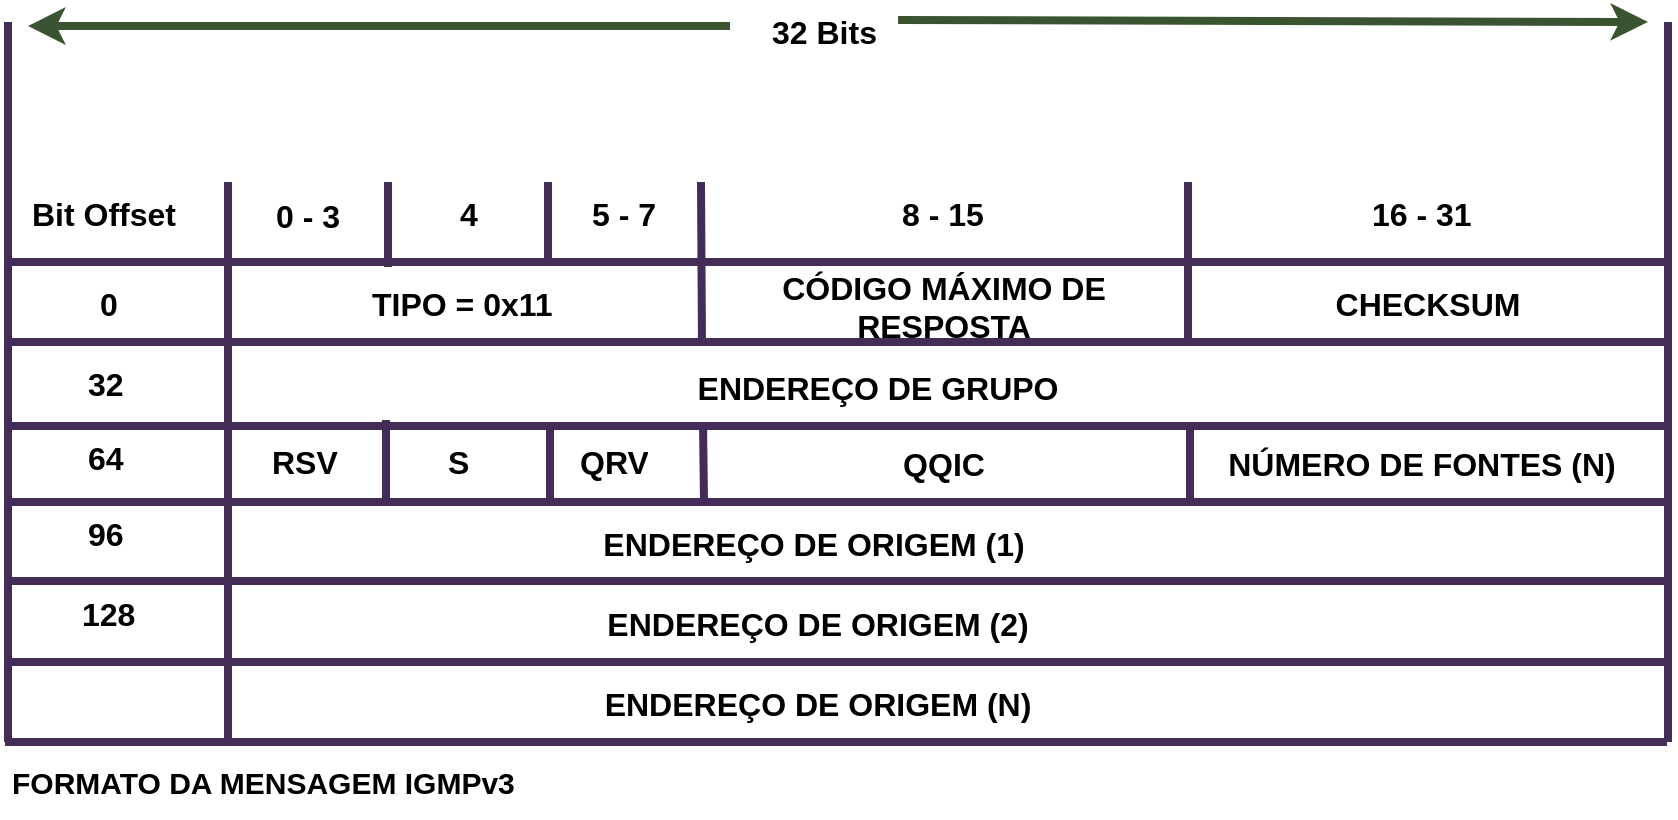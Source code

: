 <mxfile version="26.0.10">
  <diagram name="Página-1" id="RsyaZGnKzZuYgTZht-ri">
    <mxGraphModel dx="1194" dy="716" grid="1" gridSize="10" guides="1" tooltips="1" connect="1" arrows="1" fold="1" page="1" pageScale="1" pageWidth="827" pageHeight="1169" math="0" shadow="0">
      <root>
        <mxCell id="0" />
        <mxCell id="1" parent="0" />
        <mxCell id="dRNNjarhrwVg-8_Ku8zv-1" value="32 Bits" style="text;html=1;whiteSpace=wrap;overflow=hidden;rounded=0;fontFamily=Helvetica;fontSize=16;fontStyle=1;fontColor=light-dark(#000000,#FFD966);" parent="1" vertex="1">
          <mxGeometry x="510" y="229" width="80" height="30" as="geometry" />
        </mxCell>
        <mxCell id="dRNNjarhrwVg-8_Ku8zv-2" value="" style="endArrow=classic;html=1;rounded=0;hachureGap=4;fontFamily=Architects Daughter;fontSource=https%3A%2F%2Ffonts.googleapis.com%2Fcss%3Ffamily%3DArchitects%2BDaughter;fontSize=16;strokeWidth=4;fillColor=#6d8764;strokeColor=#3A5431;" parent="1" edge="1">
          <mxGeometry width="50" height="50" relative="1" as="geometry">
            <mxPoint x="491" y="242" as="sourcePoint" />
            <mxPoint x="140" y="242" as="targetPoint" />
          </mxGeometry>
        </mxCell>
        <mxCell id="dRNNjarhrwVg-8_Ku8zv-3" value="" style="endArrow=none;html=1;rounded=0;hachureGap=4;fontFamily=Architects Daughter;fontSource=https%3A%2F%2Ffonts.googleapis.com%2Fcss%3Ffamily%3DArchitects%2BDaughter;fontSize=16;strokeWidth=4;startFill=1;startArrow=classic;fillColor=#6d8764;strokeColor=#3A5431;entryX=0.813;entryY=0.333;entryDx=0;entryDy=0;entryPerimeter=0;" parent="1" edge="1" target="dRNNjarhrwVg-8_Ku8zv-1">
          <mxGeometry width="50" height="50" relative="1" as="geometry">
            <mxPoint x="950" y="240" as="sourcePoint" />
            <mxPoint x="750" y="240" as="targetPoint" />
          </mxGeometry>
        </mxCell>
        <mxCell id="dRNNjarhrwVg-8_Ku8zv-5" value="Bit Offset" style="text;html=1;whiteSpace=wrap;overflow=hidden;rounded=0;fontFamily=Helvetica;fontSize=16;fontStyle=1;fontColor=light-dark(#000000,#FFD966);" parent="1" vertex="1">
          <mxGeometry x="140" y="320" width="80" height="30" as="geometry" />
        </mxCell>
        <mxCell id="dRNNjarhrwVg-8_Ku8zv-6" value="TIPO = 0x11" style="text;html=1;whiteSpace=wrap;overflow=hidden;rounded=0;fontFamily=Helvetica;fontSize=16;fontStyle=1;fontColor=light-dark(#000000,#FFD966);" parent="1" vertex="1">
          <mxGeometry x="310" y="365" width="106" height="30" as="geometry" />
        </mxCell>
        <mxCell id="dRNNjarhrwVg-8_Ku8zv-7" value="QQIC" style="text;html=1;whiteSpace=wrap;overflow=hidden;rounded=0;fontFamily=Helvetica;fontSize=16;fontStyle=1;align=center;fontColor=light-dark(#000000,#FFD966);" parent="1" vertex="1">
          <mxGeometry x="567.5" y="445" width="60" height="30" as="geometry" />
        </mxCell>
        <mxCell id="dRNNjarhrwVg-8_Ku8zv-9" value="CHECKSUM" style="text;html=1;whiteSpace=wrap;overflow=hidden;rounded=0;fontFamily=Helvetica;fontSize=16;fontStyle=1;align=center;fontColor=light-dark(#000000,#FFD966);" parent="1" vertex="1">
          <mxGeometry x="785" y="365" width="110" height="40" as="geometry" />
        </mxCell>
        <mxCell id="dRNNjarhrwVg-8_Ku8zv-11" value="" style="endArrow=none;html=1;rounded=0;hachureGap=4;fontFamily=Architects Daughter;fontSource=https%3A%2F%2Ffonts.googleapis.com%2Fcss%3Ffamily%3DArchitects%2BDaughter;fontSize=12;strokeWidth=4;fillColor=#76608a;strokeColor=#432D57;" parent="1" edge="1">
          <mxGeometry width="50" height="50" relative="1" as="geometry">
            <mxPoint x="130" y="600" as="sourcePoint" />
            <mxPoint x="130" y="240" as="targetPoint" />
          </mxGeometry>
        </mxCell>
        <mxCell id="dRNNjarhrwVg-8_Ku8zv-12" value="" style="endArrow=none;html=1;rounded=0;hachureGap=4;fontFamily=Architects Daughter;fontSource=https%3A%2F%2Ffonts.googleapis.com%2Fcss%3Ffamily%3DArchitects%2BDaughter;fontSize=12;strokeWidth=4;fillColor=#76608a;strokeColor=#432D57;" parent="1" edge="1">
          <mxGeometry width="50" height="50" relative="1" as="geometry">
            <mxPoint x="960" y="600" as="sourcePoint" />
            <mxPoint x="960" y="240" as="targetPoint" />
          </mxGeometry>
        </mxCell>
        <mxCell id="dRNNjarhrwVg-8_Ku8zv-13" value="" style="endArrow=none;html=1;rounded=0;hachureGap=4;fontFamily=Architects Daughter;fontSource=https%3A%2F%2Ffonts.googleapis.com%2Fcss%3Ffamily%3DArchitects%2BDaughter;strokeWidth=4;fillColor=#76608a;strokeColor=#432D57;" parent="1" edge="1">
          <mxGeometry width="50" height="50" relative="1" as="geometry">
            <mxPoint x="129" y="400" as="sourcePoint" />
            <mxPoint x="960" y="400" as="targetPoint" />
          </mxGeometry>
        </mxCell>
        <mxCell id="dRNNjarhrwVg-8_Ku8zv-14" value="" style="endArrow=none;html=1;rounded=0;hachureGap=4;fontFamily=Architects Daughter;fontSource=https%3A%2F%2Ffonts.googleapis.com%2Fcss%3Ffamily%3DArchitects%2BDaughter;strokeWidth=4;fillColor=#76608a;strokeColor=#432D57;" parent="1" edge="1">
          <mxGeometry width="50" height="50" relative="1" as="geometry">
            <mxPoint x="130" y="360" as="sourcePoint" />
            <mxPoint x="960" y="360" as="targetPoint" />
          </mxGeometry>
        </mxCell>
        <mxCell id="dRNNjarhrwVg-8_Ku8zv-15" value="" style="endArrow=none;html=1;rounded=0;hachureGap=4;fontFamily=Architects Daughter;fontSource=https%3A%2F%2Ffonts.googleapis.com%2Fcss%3Ffamily%3DArchitects%2BDaughter;strokeWidth=4;fillColor=#76608a;strokeColor=#432D57;" parent="1" edge="1">
          <mxGeometry width="50" height="50" relative="1" as="geometry">
            <mxPoint x="477" y="402" as="sourcePoint" />
            <mxPoint x="476.5" y="320" as="targetPoint" />
          </mxGeometry>
        </mxCell>
        <mxCell id="dRNNjarhrwVg-8_Ku8zv-16" value="ENDEREÇO DE GRUPO" style="text;html=1;whiteSpace=wrap;overflow=hidden;rounded=0;fontFamily=Helvetica;fontSize=16;fontStyle=1;align=center;fontColor=light-dark(#000000,#FFD966);" parent="1" vertex="1">
          <mxGeometry x="446" y="407" width="238" height="40" as="geometry" />
        </mxCell>
        <mxCell id="dRNNjarhrwVg-8_Ku8zv-17" value="" style="endArrow=none;html=1;rounded=0;hachureGap=4;fontFamily=Architects Daughter;fontSource=https%3A%2F%2Ffonts.googleapis.com%2Fcss%3Ffamily%3DArchitects%2BDaughter;strokeWidth=4;fillColor=#76608a;strokeColor=#432D57;" parent="1" edge="1">
          <mxGeometry width="50" height="50" relative="1" as="geometry">
            <mxPoint x="129" y="560" as="sourcePoint" />
            <mxPoint x="960" y="560" as="targetPoint" />
          </mxGeometry>
        </mxCell>
        <mxCell id="dRNNjarhrwVg-8_Ku8zv-18" value="" style="endArrow=none;html=1;rounded=0;hachureGap=4;fontFamily=Architects Daughter;fontSource=https%3A%2F%2Ffonts.googleapis.com%2Fcss%3Ffamily%3DArchitects%2BDaughter;strokeWidth=4;fillColor=#76608a;strokeColor=#432D57;" parent="1" edge="1">
          <mxGeometry width="50" height="50" relative="1" as="geometry">
            <mxPoint x="240" y="600" as="sourcePoint" />
            <mxPoint x="240" y="320" as="targetPoint" />
          </mxGeometry>
        </mxCell>
        <mxCell id="dRNNjarhrwVg-8_Ku8zv-19" value="FORMATO DA MENSAGEM IGMPv3" style="text;html=1;whiteSpace=wrap;overflow=hidden;rounded=0;fontFamily=Helvetica;fontSize=15;fontStyle=1" parent="1" vertex="1">
          <mxGeometry x="130" y="605" width="256" height="30" as="geometry" />
        </mxCell>
        <mxCell id="WxIhB9MnhxpoTWCPjyNs-1" value="0 - 3" style="text;html=1;whiteSpace=wrap;overflow=hidden;rounded=0;fontFamily=Helvetica;fontSize=16;fontStyle=1;fontColor=light-dark(#000000,#FFD966);" vertex="1" parent="1">
          <mxGeometry x="262" y="321" width="38" height="30" as="geometry" />
        </mxCell>
        <mxCell id="WxIhB9MnhxpoTWCPjyNs-2" value="" style="endArrow=none;html=1;rounded=0;hachureGap=4;fontFamily=Architects Daughter;fontSource=https%3A%2F%2Ffonts.googleapis.com%2Fcss%3Ffamily%3DArchitects%2BDaughter;strokeWidth=4;fillColor=#76608a;strokeColor=#432D57;exitX=1;exitY=0.75;exitDx=0;exitDy=0;" edge="1" parent="1">
          <mxGeometry width="50" height="50" relative="1" as="geometry">
            <mxPoint x="320" y="362.5" as="sourcePoint" />
            <mxPoint x="320" y="320" as="targetPoint" />
          </mxGeometry>
        </mxCell>
        <mxCell id="WxIhB9MnhxpoTWCPjyNs-3" value="4" style="text;html=1;whiteSpace=wrap;overflow=hidden;rounded=0;fontFamily=Helvetica;fontSize=16;fontStyle=1;fontColor=light-dark(#000000,#FFD966);" vertex="1" parent="1">
          <mxGeometry x="354" y="320" width="60" height="30" as="geometry" />
        </mxCell>
        <mxCell id="WxIhB9MnhxpoTWCPjyNs-5" value="5 - 7" style="text;html=1;whiteSpace=wrap;overflow=hidden;rounded=0;fontFamily=Helvetica;fontSize=16;fontStyle=1;fontColor=light-dark(#000000,#FFD966);" vertex="1" parent="1">
          <mxGeometry x="420" y="320" width="45" height="30" as="geometry" />
        </mxCell>
        <mxCell id="WxIhB9MnhxpoTWCPjyNs-6" value="" style="endArrow=none;html=1;rounded=0;hachureGap=4;fontFamily=Architects Daughter;fontSource=https%3A%2F%2Ffonts.googleapis.com%2Fcss%3Ffamily%3DArchitects%2BDaughter;strokeWidth=4;fillColor=#76608a;strokeColor=#432D57;" edge="1" parent="1">
          <mxGeometry width="50" height="50" relative="1" as="geometry">
            <mxPoint x="400" y="360" as="sourcePoint" />
            <mxPoint x="400" y="320" as="targetPoint" />
          </mxGeometry>
        </mxCell>
        <mxCell id="WxIhB9MnhxpoTWCPjyNs-8" value="8 - 15" style="text;html=1;whiteSpace=wrap;overflow=hidden;rounded=0;fontFamily=Helvetica;fontSize=16;fontStyle=1;fontColor=light-dark(#000000,#FFD966);" vertex="1" parent="1">
          <mxGeometry x="575" y="320" width="45" height="30" as="geometry" />
        </mxCell>
        <mxCell id="WxIhB9MnhxpoTWCPjyNs-10" value="CÓDIGO MÁXIMO DE RESPOSTA" style="text;html=1;whiteSpace=wrap;overflow=hidden;rounded=0;fontFamily=Helvetica;fontSize=16;fontStyle=1;align=center;fontColor=light-dark(#000000,#FFD966);" vertex="1" parent="1">
          <mxGeometry x="477.5" y="357" width="240" height="60" as="geometry" />
        </mxCell>
        <mxCell id="WxIhB9MnhxpoTWCPjyNs-12" value="" style="endArrow=none;html=1;rounded=0;hachureGap=4;fontFamily=Architects Daughter;fontSource=https%3A%2F%2Ffonts.googleapis.com%2Fcss%3Ffamily%3DArchitects%2BDaughter;strokeWidth=4;fillColor=#76608a;strokeColor=#432D57;" edge="1" parent="1">
          <mxGeometry width="50" height="50" relative="1" as="geometry">
            <mxPoint x="720" y="400" as="sourcePoint" />
            <mxPoint x="720" y="320" as="targetPoint" />
          </mxGeometry>
        </mxCell>
        <mxCell id="WxIhB9MnhxpoTWCPjyNs-13" value="16 - 31" style="text;html=1;whiteSpace=wrap;overflow=hidden;rounded=0;fontFamily=Helvetica;fontSize=16;fontStyle=1;fontColor=light-dark(#000000,#FFD966);" vertex="1" parent="1">
          <mxGeometry x="810" y="320" width="60" height="30" as="geometry" />
        </mxCell>
        <mxCell id="WxIhB9MnhxpoTWCPjyNs-14" style="edgeStyle=orthogonalEdgeStyle;rounded=0;sketch=1;hachureGap=4;jiggle=2;curveFitting=1;orthogonalLoop=1;jettySize=auto;html=1;exitX=0.5;exitY=1;exitDx=0;exitDy=0;fontFamily=Architects Daughter;fontSource=https%3A%2F%2Ffonts.googleapis.com%2Fcss%3Ffamily%3DArchitects%2BDaughter;" edge="1" parent="1" source="dRNNjarhrwVg-8_Ku8zv-9" target="dRNNjarhrwVg-8_Ku8zv-9">
          <mxGeometry relative="1" as="geometry" />
        </mxCell>
        <mxCell id="WxIhB9MnhxpoTWCPjyNs-15" value="0" style="text;html=1;whiteSpace=wrap;overflow=hidden;rounded=0;fontFamily=Helvetica;fontSize=16;fontStyle=1;fontColor=light-dark(#000000,#FFD966);" vertex="1" parent="1">
          <mxGeometry x="174" y="365" width="30" height="30" as="geometry" />
        </mxCell>
        <mxCell id="WxIhB9MnhxpoTWCPjyNs-16" value="32" style="text;html=1;whiteSpace=wrap;overflow=hidden;rounded=0;fontFamily=Helvetica;fontSize=16;fontStyle=1;fontColor=light-dark(#000000,#FFD966);" vertex="1" parent="1">
          <mxGeometry x="168" y="405" width="30" height="30" as="geometry" />
        </mxCell>
        <mxCell id="WxIhB9MnhxpoTWCPjyNs-17" value="64" style="text;html=1;whiteSpace=wrap;overflow=hidden;rounded=0;fontFamily=Helvetica;fontSize=16;fontStyle=1;fontColor=light-dark(#000000,#FFD966);" vertex="1" parent="1">
          <mxGeometry x="168" y="442" width="30" height="30" as="geometry" />
        </mxCell>
        <mxCell id="WxIhB9MnhxpoTWCPjyNs-18" value="" style="endArrow=none;html=1;rounded=0;hachureGap=4;fontFamily=Architects Daughter;fontSource=https%3A%2F%2Ffonts.googleapis.com%2Fcss%3Ffamily%3DArchitects%2BDaughter;strokeWidth=4;fillColor=#76608a;strokeColor=#432D57;" edge="1" parent="1">
          <mxGeometry width="50" height="50" relative="1" as="geometry">
            <mxPoint x="130" y="442" as="sourcePoint" />
            <mxPoint x="961" y="442" as="targetPoint" />
          </mxGeometry>
        </mxCell>
        <mxCell id="WxIhB9MnhxpoTWCPjyNs-19" value="" style="endArrow=none;html=1;rounded=0;hachureGap=4;fontFamily=Architects Daughter;fontSource=https%3A%2F%2Ffonts.googleapis.com%2Fcss%3Ffamily%3DArchitects%2BDaughter;strokeWidth=4;fillColor=#76608a;strokeColor=#432D57;" edge="1" parent="1">
          <mxGeometry width="50" height="50" relative="1" as="geometry">
            <mxPoint x="130" y="480" as="sourcePoint" />
            <mxPoint x="961" y="480" as="targetPoint" />
          </mxGeometry>
        </mxCell>
        <mxCell id="WxIhB9MnhxpoTWCPjyNs-20" value="" style="endArrow=none;html=1;rounded=0;hachureGap=4;fontFamily=Architects Daughter;fontSource=https%3A%2F%2Ffonts.googleapis.com%2Fcss%3Ffamily%3DArchitects%2BDaughter;strokeWidth=4;fillColor=#76608a;strokeColor=#432D57;" edge="1" parent="1">
          <mxGeometry width="50" height="50" relative="1" as="geometry">
            <mxPoint x="130" y="519.5" as="sourcePoint" />
            <mxPoint x="961" y="519.5" as="targetPoint" />
          </mxGeometry>
        </mxCell>
        <mxCell id="WxIhB9MnhxpoTWCPjyNs-21" value="96" style="text;html=1;whiteSpace=wrap;overflow=hidden;rounded=0;fontFamily=Helvetica;fontSize=16;fontStyle=1;fontColor=light-dark(#000000,#FFD966);" vertex="1" parent="1">
          <mxGeometry x="168" y="480" width="30" height="30" as="geometry" />
        </mxCell>
        <mxCell id="WxIhB9MnhxpoTWCPjyNs-22" value="128" style="text;html=1;whiteSpace=wrap;overflow=hidden;rounded=0;fontFamily=Helvetica;fontSize=16;fontStyle=1;fontColor=light-dark(#000000,#FFD966);" vertex="1" parent="1">
          <mxGeometry x="165" y="520" width="30" height="30" as="geometry" />
        </mxCell>
        <mxCell id="WxIhB9MnhxpoTWCPjyNs-23" value="" style="endArrow=none;html=1;rounded=0;hachureGap=4;fontFamily=Architects Daughter;fontSource=https%3A%2F%2Ffonts.googleapis.com%2Fcss%3Ffamily%3DArchitects%2BDaughter;strokeWidth=4;fillColor=#76608a;strokeColor=#432D57;" edge="1" parent="1">
          <mxGeometry width="50" height="50" relative="1" as="geometry">
            <mxPoint x="128.5" y="600" as="sourcePoint" />
            <mxPoint x="959.5" y="600" as="targetPoint" />
          </mxGeometry>
        </mxCell>
        <mxCell id="WxIhB9MnhxpoTWCPjyNs-24" value="" style="endArrow=none;html=1;rounded=0;hachureGap=4;fontFamily=Architects Daughter;fontSource=https%3A%2F%2Ffonts.googleapis.com%2Fcss%3Ffamily%3DArchitects%2BDaughter;strokeWidth=4;fillColor=#76608a;strokeColor=#432D57;" edge="1" parent="1">
          <mxGeometry width="50" height="50" relative="1" as="geometry">
            <mxPoint x="478" y="480" as="sourcePoint" />
            <mxPoint x="477.5" y="440" as="targetPoint" />
          </mxGeometry>
        </mxCell>
        <mxCell id="WxIhB9MnhxpoTWCPjyNs-25" value="RSV" style="text;html=1;whiteSpace=wrap;overflow=hidden;rounded=0;fontFamily=Helvetica;fontSize=16;fontStyle=1;fontColor=light-dark(#000000,#FFD966);" vertex="1" parent="1">
          <mxGeometry x="260" y="444" width="60" height="30" as="geometry" />
        </mxCell>
        <mxCell id="WxIhB9MnhxpoTWCPjyNs-26" value="S" style="text;html=1;whiteSpace=wrap;overflow=hidden;rounded=0;fontFamily=Helvetica;fontSize=16;fontStyle=1;fontColor=light-dark(#000000,#FFD966);" vertex="1" parent="1">
          <mxGeometry x="348" y="444" width="30" height="30" as="geometry" />
        </mxCell>
        <mxCell id="WxIhB9MnhxpoTWCPjyNs-27" value="QRV" style="text;html=1;whiteSpace=wrap;overflow=hidden;rounded=0;fontFamily=Helvetica;fontSize=16;fontStyle=1;fontColor=light-dark(#000000,#FFD966);" vertex="1" parent="1">
          <mxGeometry x="414" y="444" width="50" height="30" as="geometry" />
        </mxCell>
        <mxCell id="WxIhB9MnhxpoTWCPjyNs-29" value="" style="endArrow=none;html=1;rounded=0;hachureGap=4;fontFamily=Architects Daughter;fontSource=https%3A%2F%2Ffonts.googleapis.com%2Fcss%3Ffamily%3DArchitects%2BDaughter;strokeWidth=4;fillColor=#76608a;strokeColor=#432D57;exitX=1;exitY=0.75;exitDx=0;exitDy=0;" edge="1" parent="1">
          <mxGeometry width="50" height="50" relative="1" as="geometry">
            <mxPoint x="319" y="481.5" as="sourcePoint" />
            <mxPoint x="319" y="439" as="targetPoint" />
          </mxGeometry>
        </mxCell>
        <mxCell id="WxIhB9MnhxpoTWCPjyNs-30" value="" style="endArrow=none;html=1;rounded=0;hachureGap=4;fontFamily=Architects Daughter;fontSource=https%3A%2F%2Ffonts.googleapis.com%2Fcss%3Ffamily%3DArchitects%2BDaughter;strokeWidth=4;fillColor=#76608a;strokeColor=#432D57;" edge="1" parent="1">
          <mxGeometry width="50" height="50" relative="1" as="geometry">
            <mxPoint x="401" y="480" as="sourcePoint" />
            <mxPoint x="401" y="440" as="targetPoint" />
          </mxGeometry>
        </mxCell>
        <mxCell id="WxIhB9MnhxpoTWCPjyNs-31" value="" style="endArrow=none;html=1;rounded=0;hachureGap=4;fontFamily=Architects Daughter;fontSource=https%3A%2F%2Ffonts.googleapis.com%2Fcss%3Ffamily%3DArchitects%2BDaughter;strokeWidth=4;fillColor=#76608a;strokeColor=#432D57;" edge="1" parent="1">
          <mxGeometry width="50" height="50" relative="1" as="geometry">
            <mxPoint x="721" y="482" as="sourcePoint" />
            <mxPoint x="721" y="442" as="targetPoint" />
          </mxGeometry>
        </mxCell>
        <mxCell id="WxIhB9MnhxpoTWCPjyNs-32" value="NÚMERO DE FONTES (N)" style="text;html=1;whiteSpace=wrap;overflow=hidden;rounded=0;fontFamily=Helvetica;fontSize=16;fontStyle=1;align=center;fontColor=light-dark(#000000,#FFD966);" vertex="1" parent="1">
          <mxGeometry x="717.5" y="445" width="238" height="40" as="geometry" />
        </mxCell>
        <mxCell id="WxIhB9MnhxpoTWCPjyNs-33" value="ENDEREÇO DE ORIGEM (1)" style="text;html=1;whiteSpace=wrap;overflow=hidden;rounded=0;fontFamily=Helvetica;fontSize=16;fontStyle=1;align=center;fontColor=light-dark(#000000,#FFD966);" vertex="1" parent="1">
          <mxGeometry x="414" y="485" width="238" height="40" as="geometry" />
        </mxCell>
        <mxCell id="WxIhB9MnhxpoTWCPjyNs-34" value="ENDEREÇO DE ORIGEM (2)" style="text;html=1;whiteSpace=wrap;overflow=hidden;rounded=0;fontFamily=Helvetica;fontSize=16;fontStyle=1;align=center;fontColor=light-dark(#000000,#FFD966);" vertex="1" parent="1">
          <mxGeometry x="416" y="525" width="238" height="40" as="geometry" />
        </mxCell>
        <mxCell id="WxIhB9MnhxpoTWCPjyNs-35" value="ENDEREÇO DE ORIGEM (N)" style="text;html=1;whiteSpace=wrap;overflow=hidden;rounded=0;fontFamily=Helvetica;fontSize=16;fontStyle=1;align=center;fontColor=light-dark(#000000,#FFD966);" vertex="1" parent="1">
          <mxGeometry x="416" y="565" width="238" height="40" as="geometry" />
        </mxCell>
      </root>
    </mxGraphModel>
  </diagram>
</mxfile>
